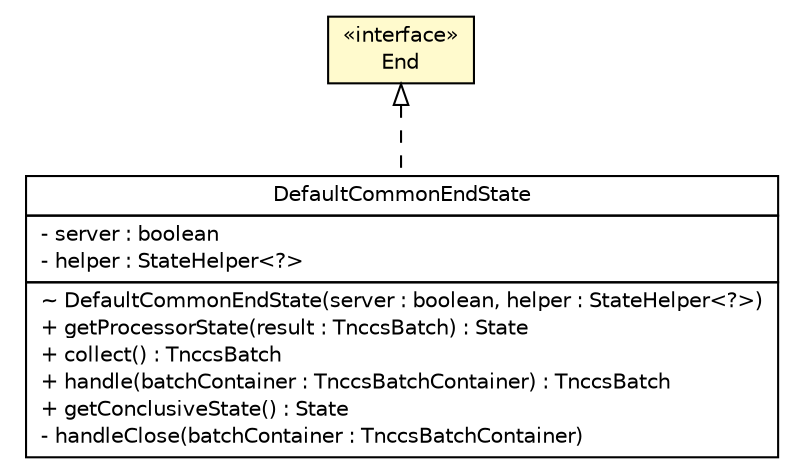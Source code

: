 #!/usr/local/bin/dot
#
# Class diagram 
# Generated by UMLGraph version R5_6 (http://www.umlgraph.org/)
#

digraph G {
	edge [fontname="Helvetica",fontsize=10,labelfontname="Helvetica",labelfontsize=10];
	node [fontname="Helvetica",fontsize=10,shape=plaintext];
	nodesep=0.25;
	ranksep=0.5;
	// de.hsbremen.tc.tnc.tnccs.session.statemachine.End
	c18399 [label=<<table title="de.hsbremen.tc.tnc.tnccs.session.statemachine.End" border="0" cellborder="1" cellspacing="0" cellpadding="2" port="p" bgcolor="lemonChiffon" href="./End.html">
		<tr><td><table border="0" cellspacing="0" cellpadding="1">
<tr><td align="center" balign="center"> &#171;interface&#187; </td></tr>
<tr><td align="center" balign="center"> End </td></tr>
		</table></td></tr>
		</table>>, URL="./End.html", fontname="Helvetica", fontcolor="black", fontsize=10.0];
	// de.hsbremen.tc.tnc.tnccs.session.statemachine.simple.DefaultCommonEndState
	c18410 [label=<<table title="de.hsbremen.tc.tnc.tnccs.session.statemachine.simple.DefaultCommonEndState" border="0" cellborder="1" cellspacing="0" cellpadding="2" port="p" href="./simple/DefaultCommonEndState.html">
		<tr><td><table border="0" cellspacing="0" cellpadding="1">
<tr><td align="center" balign="center"> DefaultCommonEndState </td></tr>
		</table></td></tr>
		<tr><td><table border="0" cellspacing="0" cellpadding="1">
<tr><td align="left" balign="left"> - server : boolean </td></tr>
<tr><td align="left" balign="left"> - helper : StateHelper&lt;?&gt; </td></tr>
		</table></td></tr>
		<tr><td><table border="0" cellspacing="0" cellpadding="1">
<tr><td align="left" balign="left"> ~ DefaultCommonEndState(server : boolean, helper : StateHelper&lt;?&gt;) </td></tr>
<tr><td align="left" balign="left"> + getProcessorState(result : TnccsBatch) : State </td></tr>
<tr><td align="left" balign="left"> + collect() : TnccsBatch </td></tr>
<tr><td align="left" balign="left"> + handle(batchContainer : TnccsBatchContainer) : TnccsBatch </td></tr>
<tr><td align="left" balign="left"> + getConclusiveState() : State </td></tr>
<tr><td align="left" balign="left"> - handleClose(batchContainer : TnccsBatchContainer) </td></tr>
		</table></td></tr>
		</table>>, URL="./simple/DefaultCommonEndState.html", fontname="Helvetica", fontcolor="black", fontsize=10.0];
	//de.hsbremen.tc.tnc.tnccs.session.statemachine.simple.DefaultCommonEndState implements de.hsbremen.tc.tnc.tnccs.session.statemachine.End
	c18399:p -> c18410:p [dir=back,arrowtail=empty,style=dashed];
}

